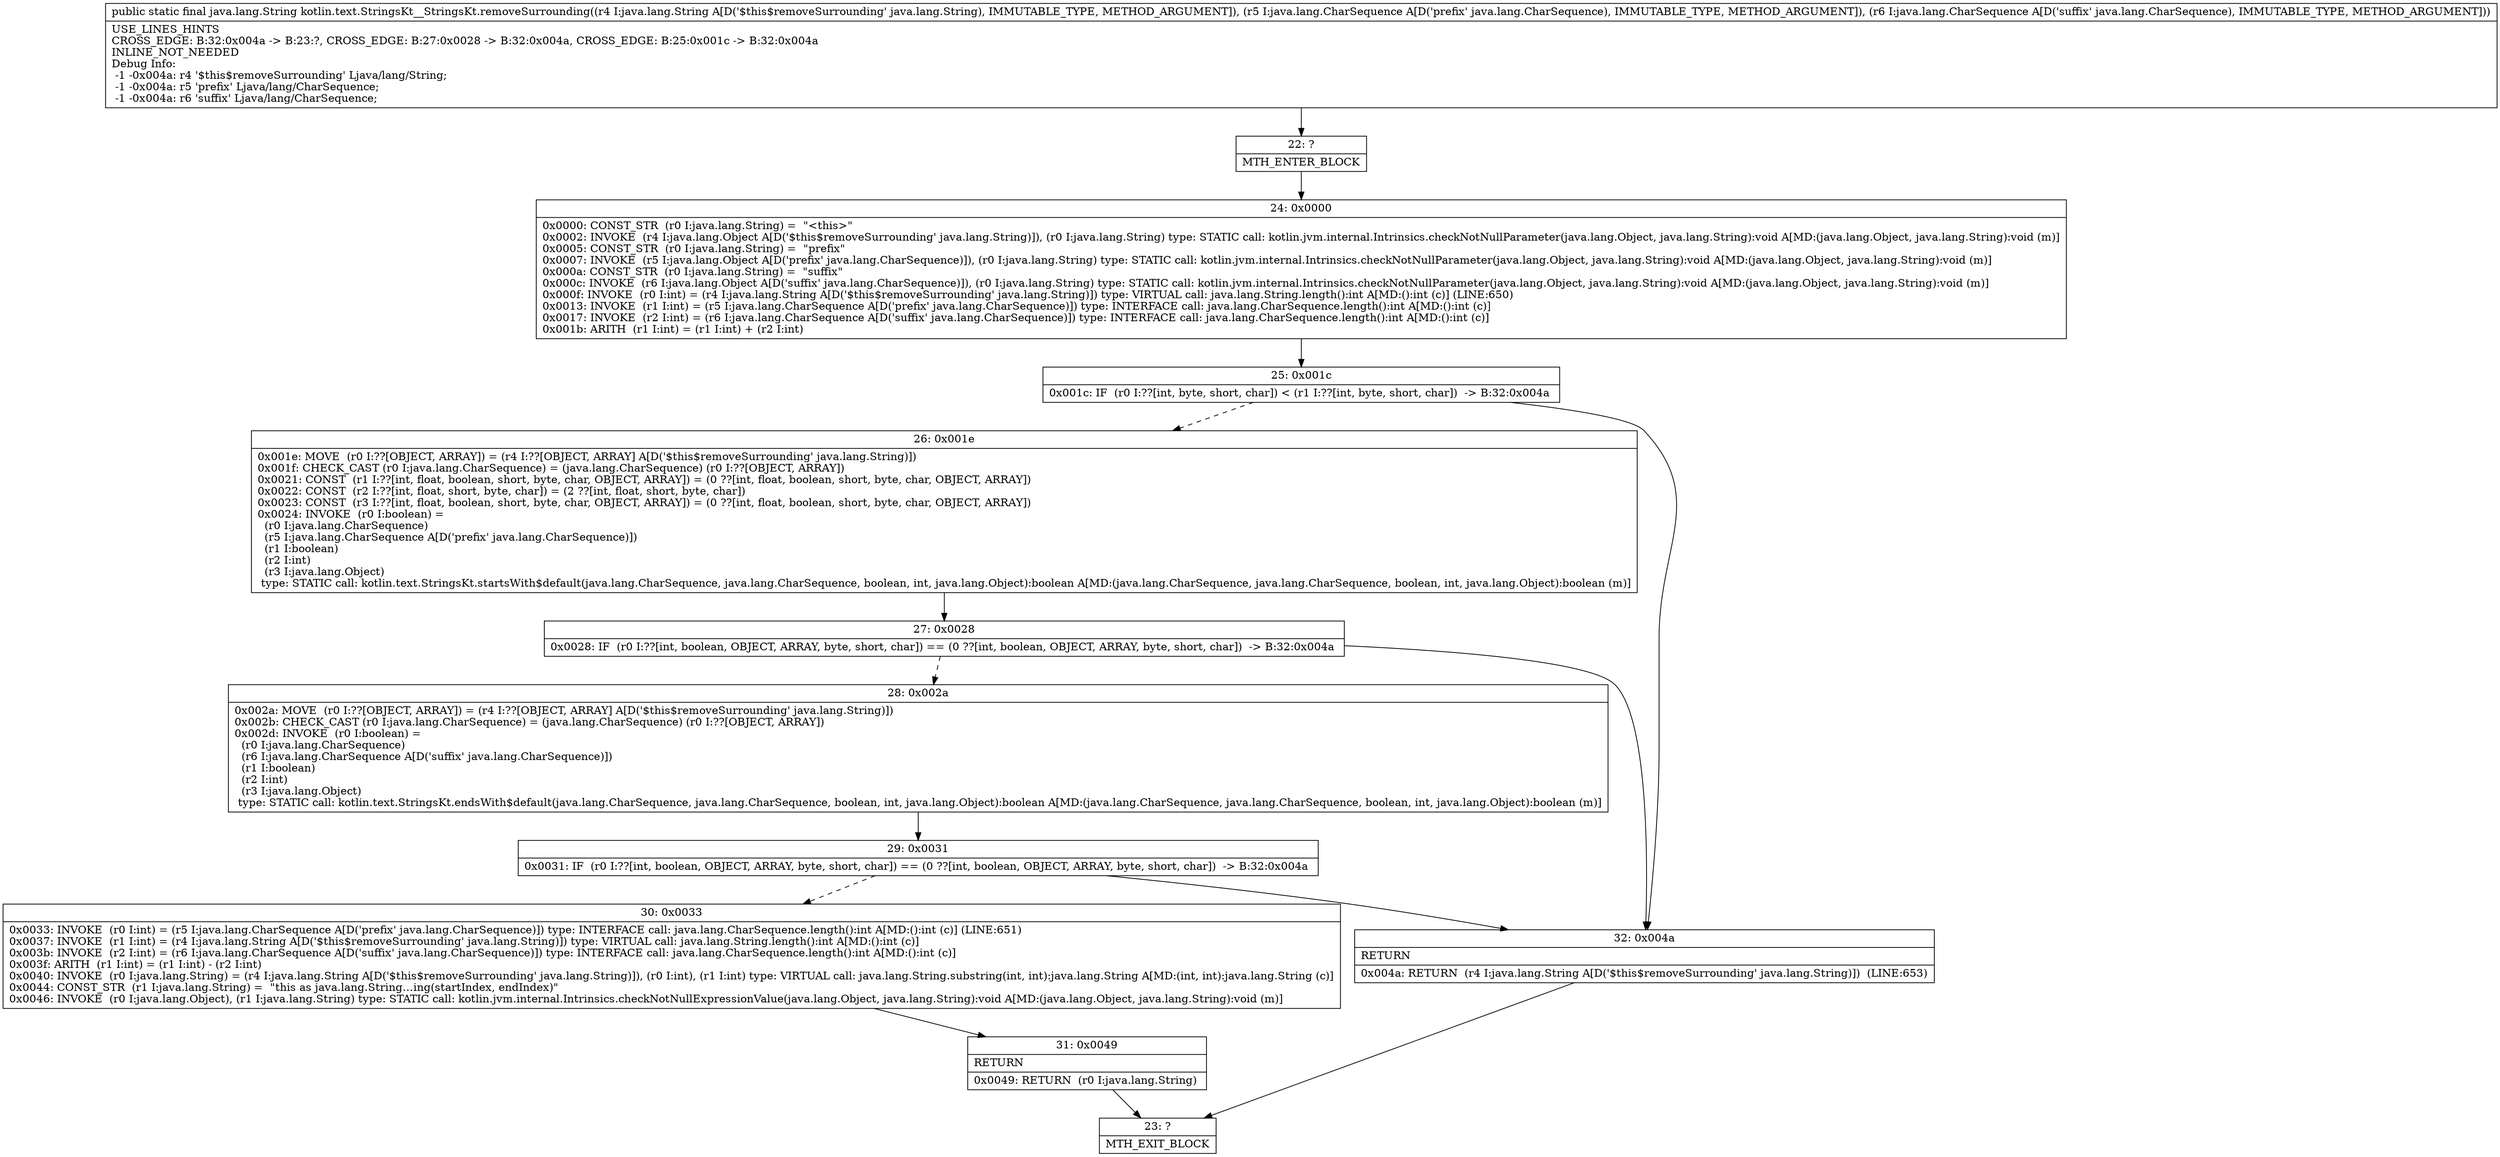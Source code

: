 digraph "CFG forkotlin.text.StringsKt__StringsKt.removeSurrounding(Ljava\/lang\/String;Ljava\/lang\/CharSequence;Ljava\/lang\/CharSequence;)Ljava\/lang\/String;" {
Node_22 [shape=record,label="{22\:\ ?|MTH_ENTER_BLOCK\l}"];
Node_24 [shape=record,label="{24\:\ 0x0000|0x0000: CONST_STR  (r0 I:java.lang.String) =  \"\<this\>\" \l0x0002: INVOKE  (r4 I:java.lang.Object A[D('$this$removeSurrounding' java.lang.String)]), (r0 I:java.lang.String) type: STATIC call: kotlin.jvm.internal.Intrinsics.checkNotNullParameter(java.lang.Object, java.lang.String):void A[MD:(java.lang.Object, java.lang.String):void (m)]\l0x0005: CONST_STR  (r0 I:java.lang.String) =  \"prefix\" \l0x0007: INVOKE  (r5 I:java.lang.Object A[D('prefix' java.lang.CharSequence)]), (r0 I:java.lang.String) type: STATIC call: kotlin.jvm.internal.Intrinsics.checkNotNullParameter(java.lang.Object, java.lang.String):void A[MD:(java.lang.Object, java.lang.String):void (m)]\l0x000a: CONST_STR  (r0 I:java.lang.String) =  \"suffix\" \l0x000c: INVOKE  (r6 I:java.lang.Object A[D('suffix' java.lang.CharSequence)]), (r0 I:java.lang.String) type: STATIC call: kotlin.jvm.internal.Intrinsics.checkNotNullParameter(java.lang.Object, java.lang.String):void A[MD:(java.lang.Object, java.lang.String):void (m)]\l0x000f: INVOKE  (r0 I:int) = (r4 I:java.lang.String A[D('$this$removeSurrounding' java.lang.String)]) type: VIRTUAL call: java.lang.String.length():int A[MD:():int (c)] (LINE:650)\l0x0013: INVOKE  (r1 I:int) = (r5 I:java.lang.CharSequence A[D('prefix' java.lang.CharSequence)]) type: INTERFACE call: java.lang.CharSequence.length():int A[MD:():int (c)]\l0x0017: INVOKE  (r2 I:int) = (r6 I:java.lang.CharSequence A[D('suffix' java.lang.CharSequence)]) type: INTERFACE call: java.lang.CharSequence.length():int A[MD:():int (c)]\l0x001b: ARITH  (r1 I:int) = (r1 I:int) + (r2 I:int) \l}"];
Node_25 [shape=record,label="{25\:\ 0x001c|0x001c: IF  (r0 I:??[int, byte, short, char]) \< (r1 I:??[int, byte, short, char])  \-\> B:32:0x004a \l}"];
Node_26 [shape=record,label="{26\:\ 0x001e|0x001e: MOVE  (r0 I:??[OBJECT, ARRAY]) = (r4 I:??[OBJECT, ARRAY] A[D('$this$removeSurrounding' java.lang.String)]) \l0x001f: CHECK_CAST (r0 I:java.lang.CharSequence) = (java.lang.CharSequence) (r0 I:??[OBJECT, ARRAY]) \l0x0021: CONST  (r1 I:??[int, float, boolean, short, byte, char, OBJECT, ARRAY]) = (0 ??[int, float, boolean, short, byte, char, OBJECT, ARRAY]) \l0x0022: CONST  (r2 I:??[int, float, short, byte, char]) = (2 ??[int, float, short, byte, char]) \l0x0023: CONST  (r3 I:??[int, float, boolean, short, byte, char, OBJECT, ARRAY]) = (0 ??[int, float, boolean, short, byte, char, OBJECT, ARRAY]) \l0x0024: INVOKE  (r0 I:boolean) = \l  (r0 I:java.lang.CharSequence)\l  (r5 I:java.lang.CharSequence A[D('prefix' java.lang.CharSequence)])\l  (r1 I:boolean)\l  (r2 I:int)\l  (r3 I:java.lang.Object)\l type: STATIC call: kotlin.text.StringsKt.startsWith$default(java.lang.CharSequence, java.lang.CharSequence, boolean, int, java.lang.Object):boolean A[MD:(java.lang.CharSequence, java.lang.CharSequence, boolean, int, java.lang.Object):boolean (m)]\l}"];
Node_27 [shape=record,label="{27\:\ 0x0028|0x0028: IF  (r0 I:??[int, boolean, OBJECT, ARRAY, byte, short, char]) == (0 ??[int, boolean, OBJECT, ARRAY, byte, short, char])  \-\> B:32:0x004a \l}"];
Node_28 [shape=record,label="{28\:\ 0x002a|0x002a: MOVE  (r0 I:??[OBJECT, ARRAY]) = (r4 I:??[OBJECT, ARRAY] A[D('$this$removeSurrounding' java.lang.String)]) \l0x002b: CHECK_CAST (r0 I:java.lang.CharSequence) = (java.lang.CharSequence) (r0 I:??[OBJECT, ARRAY]) \l0x002d: INVOKE  (r0 I:boolean) = \l  (r0 I:java.lang.CharSequence)\l  (r6 I:java.lang.CharSequence A[D('suffix' java.lang.CharSequence)])\l  (r1 I:boolean)\l  (r2 I:int)\l  (r3 I:java.lang.Object)\l type: STATIC call: kotlin.text.StringsKt.endsWith$default(java.lang.CharSequence, java.lang.CharSequence, boolean, int, java.lang.Object):boolean A[MD:(java.lang.CharSequence, java.lang.CharSequence, boolean, int, java.lang.Object):boolean (m)]\l}"];
Node_29 [shape=record,label="{29\:\ 0x0031|0x0031: IF  (r0 I:??[int, boolean, OBJECT, ARRAY, byte, short, char]) == (0 ??[int, boolean, OBJECT, ARRAY, byte, short, char])  \-\> B:32:0x004a \l}"];
Node_30 [shape=record,label="{30\:\ 0x0033|0x0033: INVOKE  (r0 I:int) = (r5 I:java.lang.CharSequence A[D('prefix' java.lang.CharSequence)]) type: INTERFACE call: java.lang.CharSequence.length():int A[MD:():int (c)] (LINE:651)\l0x0037: INVOKE  (r1 I:int) = (r4 I:java.lang.String A[D('$this$removeSurrounding' java.lang.String)]) type: VIRTUAL call: java.lang.String.length():int A[MD:():int (c)]\l0x003b: INVOKE  (r2 I:int) = (r6 I:java.lang.CharSequence A[D('suffix' java.lang.CharSequence)]) type: INTERFACE call: java.lang.CharSequence.length():int A[MD:():int (c)]\l0x003f: ARITH  (r1 I:int) = (r1 I:int) \- (r2 I:int) \l0x0040: INVOKE  (r0 I:java.lang.String) = (r4 I:java.lang.String A[D('$this$removeSurrounding' java.lang.String)]), (r0 I:int), (r1 I:int) type: VIRTUAL call: java.lang.String.substring(int, int):java.lang.String A[MD:(int, int):java.lang.String (c)]\l0x0044: CONST_STR  (r1 I:java.lang.String) =  \"this as java.lang.String…ing(startIndex, endIndex)\" \l0x0046: INVOKE  (r0 I:java.lang.Object), (r1 I:java.lang.String) type: STATIC call: kotlin.jvm.internal.Intrinsics.checkNotNullExpressionValue(java.lang.Object, java.lang.String):void A[MD:(java.lang.Object, java.lang.String):void (m)]\l}"];
Node_31 [shape=record,label="{31\:\ 0x0049|RETURN\l|0x0049: RETURN  (r0 I:java.lang.String) \l}"];
Node_23 [shape=record,label="{23\:\ ?|MTH_EXIT_BLOCK\l}"];
Node_32 [shape=record,label="{32\:\ 0x004a|RETURN\l|0x004a: RETURN  (r4 I:java.lang.String A[D('$this$removeSurrounding' java.lang.String)])  (LINE:653)\l}"];
MethodNode[shape=record,label="{public static final java.lang.String kotlin.text.StringsKt__StringsKt.removeSurrounding((r4 I:java.lang.String A[D('$this$removeSurrounding' java.lang.String), IMMUTABLE_TYPE, METHOD_ARGUMENT]), (r5 I:java.lang.CharSequence A[D('prefix' java.lang.CharSequence), IMMUTABLE_TYPE, METHOD_ARGUMENT]), (r6 I:java.lang.CharSequence A[D('suffix' java.lang.CharSequence), IMMUTABLE_TYPE, METHOD_ARGUMENT]))  | USE_LINES_HINTS\lCROSS_EDGE: B:32:0x004a \-\> B:23:?, CROSS_EDGE: B:27:0x0028 \-\> B:32:0x004a, CROSS_EDGE: B:25:0x001c \-\> B:32:0x004a\lINLINE_NOT_NEEDED\lDebug Info:\l  \-1 \-0x004a: r4 '$this$removeSurrounding' Ljava\/lang\/String;\l  \-1 \-0x004a: r5 'prefix' Ljava\/lang\/CharSequence;\l  \-1 \-0x004a: r6 'suffix' Ljava\/lang\/CharSequence;\l}"];
MethodNode -> Node_22;Node_22 -> Node_24;
Node_24 -> Node_25;
Node_25 -> Node_26[style=dashed];
Node_25 -> Node_32;
Node_26 -> Node_27;
Node_27 -> Node_28[style=dashed];
Node_27 -> Node_32;
Node_28 -> Node_29;
Node_29 -> Node_30[style=dashed];
Node_29 -> Node_32;
Node_30 -> Node_31;
Node_31 -> Node_23;
Node_32 -> Node_23;
}

